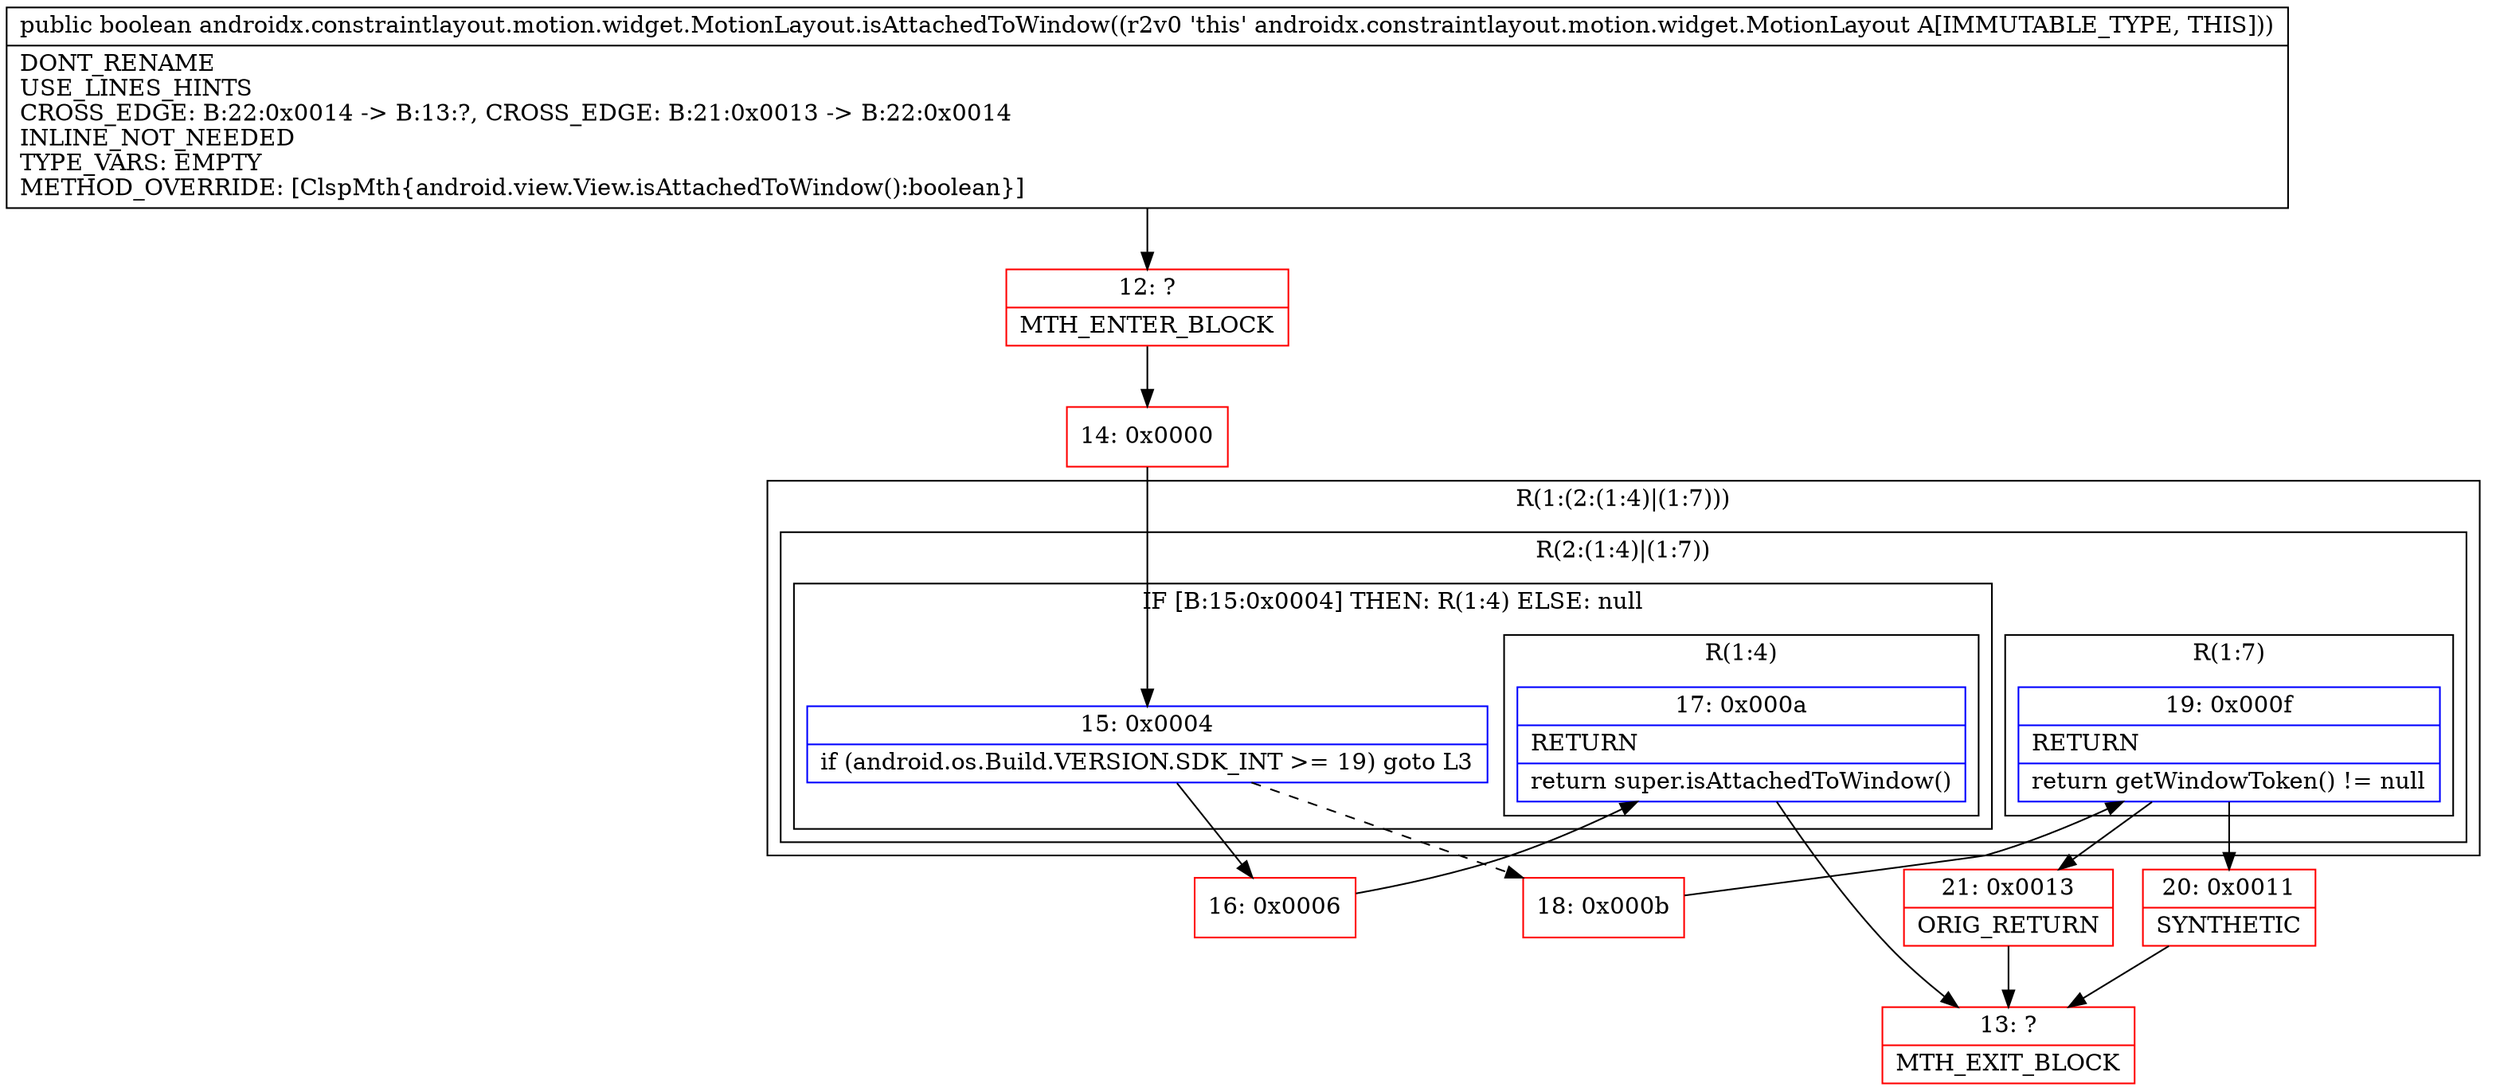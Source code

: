 digraph "CFG forandroidx.constraintlayout.motion.widget.MotionLayout.isAttachedToWindow()Z" {
subgraph cluster_Region_2017351151 {
label = "R(1:(2:(1:4)|(1:7)))";
node [shape=record,color=blue];
subgraph cluster_Region_1972719586 {
label = "R(2:(1:4)|(1:7))";
node [shape=record,color=blue];
subgraph cluster_IfRegion_126714664 {
label = "IF [B:15:0x0004] THEN: R(1:4) ELSE: null";
node [shape=record,color=blue];
Node_15 [shape=record,label="{15\:\ 0x0004|if (android.os.Build.VERSION.SDK_INT \>= 19) goto L3\l}"];
subgraph cluster_Region_1943868782 {
label = "R(1:4)";
node [shape=record,color=blue];
Node_17 [shape=record,label="{17\:\ 0x000a|RETURN\l|return super.isAttachedToWindow()\l}"];
}
}
subgraph cluster_Region_2043066327 {
label = "R(1:7)";
node [shape=record,color=blue];
Node_19 [shape=record,label="{19\:\ 0x000f|RETURN\l|return getWindowToken() != null\l}"];
}
}
}
Node_12 [shape=record,color=red,label="{12\:\ ?|MTH_ENTER_BLOCK\l}"];
Node_14 [shape=record,color=red,label="{14\:\ 0x0000}"];
Node_16 [shape=record,color=red,label="{16\:\ 0x0006}"];
Node_13 [shape=record,color=red,label="{13\:\ ?|MTH_EXIT_BLOCK\l}"];
Node_18 [shape=record,color=red,label="{18\:\ 0x000b}"];
Node_20 [shape=record,color=red,label="{20\:\ 0x0011|SYNTHETIC\l}"];
Node_21 [shape=record,color=red,label="{21\:\ 0x0013|ORIG_RETURN\l}"];
MethodNode[shape=record,label="{public boolean androidx.constraintlayout.motion.widget.MotionLayout.isAttachedToWindow((r2v0 'this' androidx.constraintlayout.motion.widget.MotionLayout A[IMMUTABLE_TYPE, THIS]))  | DONT_RENAME\lUSE_LINES_HINTS\lCROSS_EDGE: B:22:0x0014 \-\> B:13:?, CROSS_EDGE: B:21:0x0013 \-\> B:22:0x0014\lINLINE_NOT_NEEDED\lTYPE_VARS: EMPTY\lMETHOD_OVERRIDE: [ClspMth\{android.view.View.isAttachedToWindow():boolean\}]\l}"];
MethodNode -> Node_12;Node_15 -> Node_16;
Node_15 -> Node_18[style=dashed];
Node_17 -> Node_13;
Node_19 -> Node_20;
Node_19 -> Node_21;
Node_12 -> Node_14;
Node_14 -> Node_15;
Node_16 -> Node_17;
Node_18 -> Node_19;
Node_20 -> Node_13;
Node_21 -> Node_13;
}

